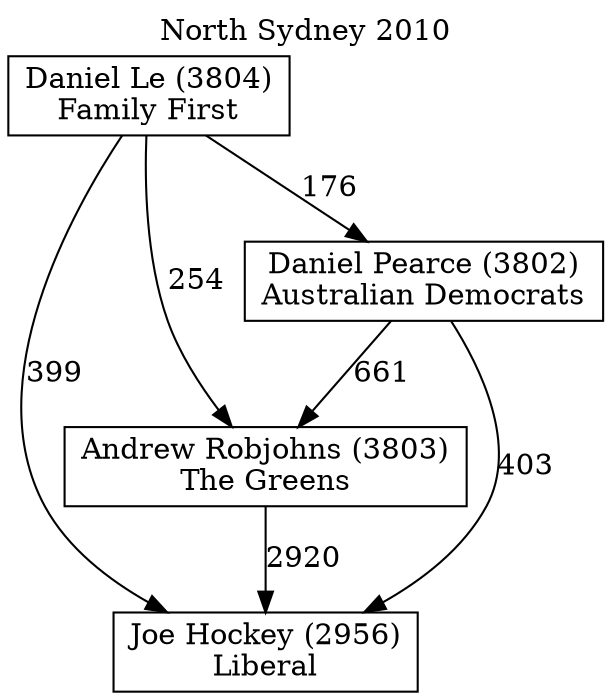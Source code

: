 // House preference flow
digraph "Joe Hockey (2956)_North Sydney_2010" {
	graph [label="North Sydney 2010" labelloc=t mclimit=10]
	node [shape=box]
	"Joe Hockey (2956)" [label="Joe Hockey (2956)
Liberal"]
	"Andrew Robjohns (3803)" [label="Andrew Robjohns (3803)
The Greens"]
	"Daniel Pearce (3802)" [label="Daniel Pearce (3802)
Australian Democrats"]
	"Daniel Le (3804)" [label="Daniel Le (3804)
Family First"]
	"Andrew Robjohns (3803)" -> "Joe Hockey (2956)" [label=2920]
	"Daniel Pearce (3802)" -> "Andrew Robjohns (3803)" [label=661]
	"Daniel Le (3804)" -> "Daniel Pearce (3802)" [label=176]
	"Daniel Pearce (3802)" -> "Joe Hockey (2956)" [label=403]
	"Daniel Le (3804)" -> "Joe Hockey (2956)" [label=399]
	"Daniel Le (3804)" -> "Andrew Robjohns (3803)" [label=254]
}
